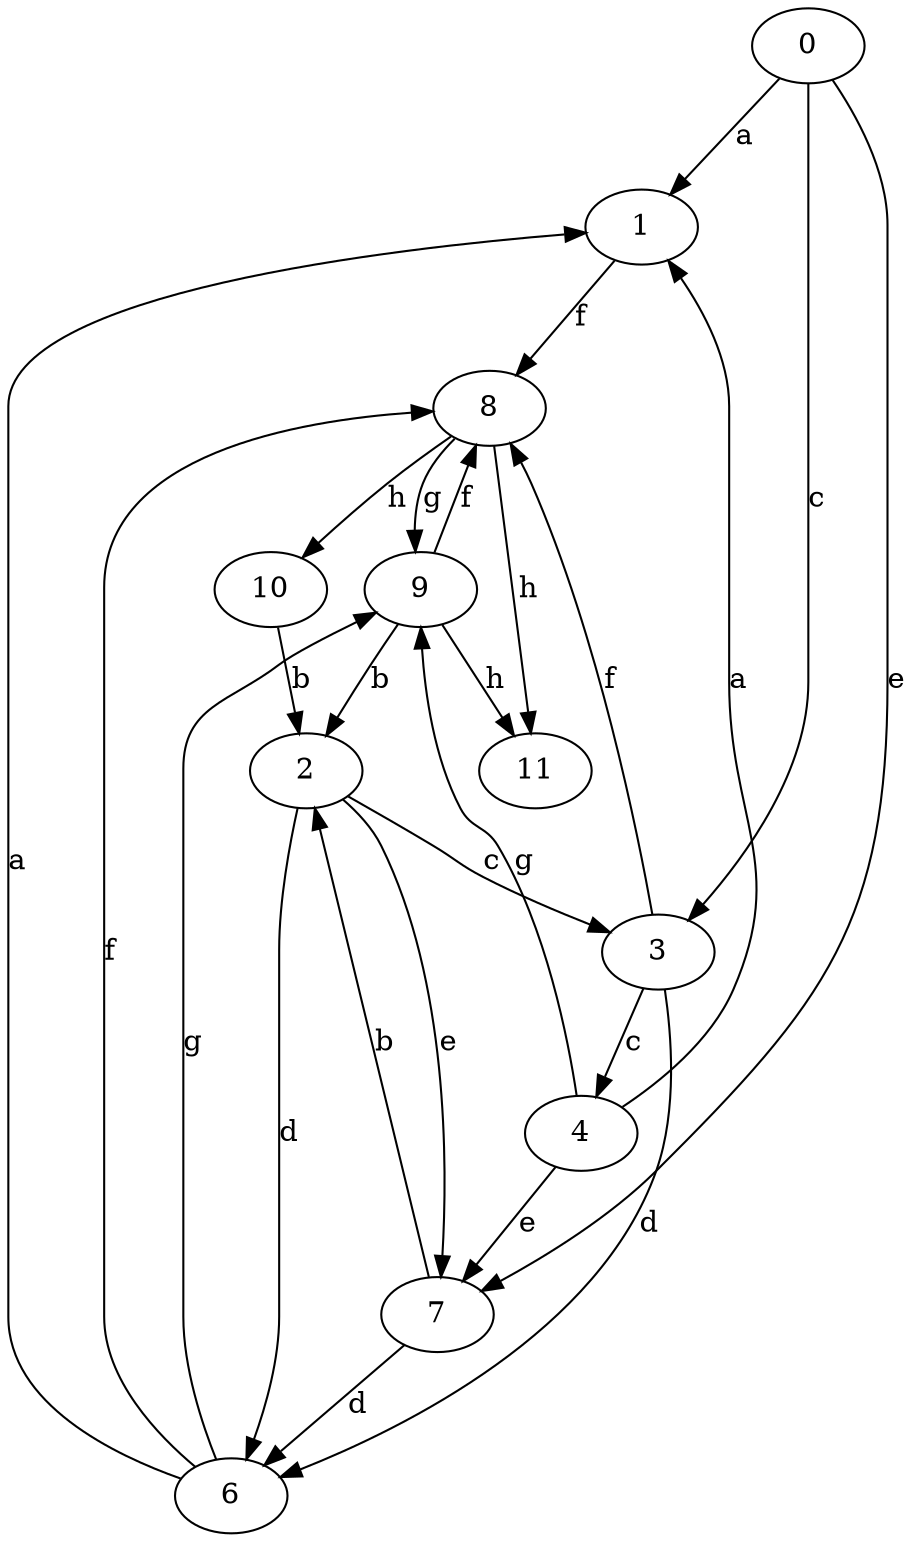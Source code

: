 strict digraph  {
0;
1;
2;
3;
4;
6;
7;
8;
9;
10;
11;
0 -> 1  [label=a];
0 -> 3  [label=c];
0 -> 7  [label=e];
1 -> 8  [label=f];
2 -> 3  [label=c];
2 -> 6  [label=d];
2 -> 7  [label=e];
3 -> 4  [label=c];
3 -> 6  [label=d];
3 -> 8  [label=f];
4 -> 1  [label=a];
4 -> 7  [label=e];
4 -> 9  [label=g];
6 -> 1  [label=a];
6 -> 8  [label=f];
6 -> 9  [label=g];
7 -> 2  [label=b];
7 -> 6  [label=d];
8 -> 9  [label=g];
8 -> 10  [label=h];
8 -> 11  [label=h];
9 -> 2  [label=b];
9 -> 8  [label=f];
9 -> 11  [label=h];
10 -> 2  [label=b];
}
